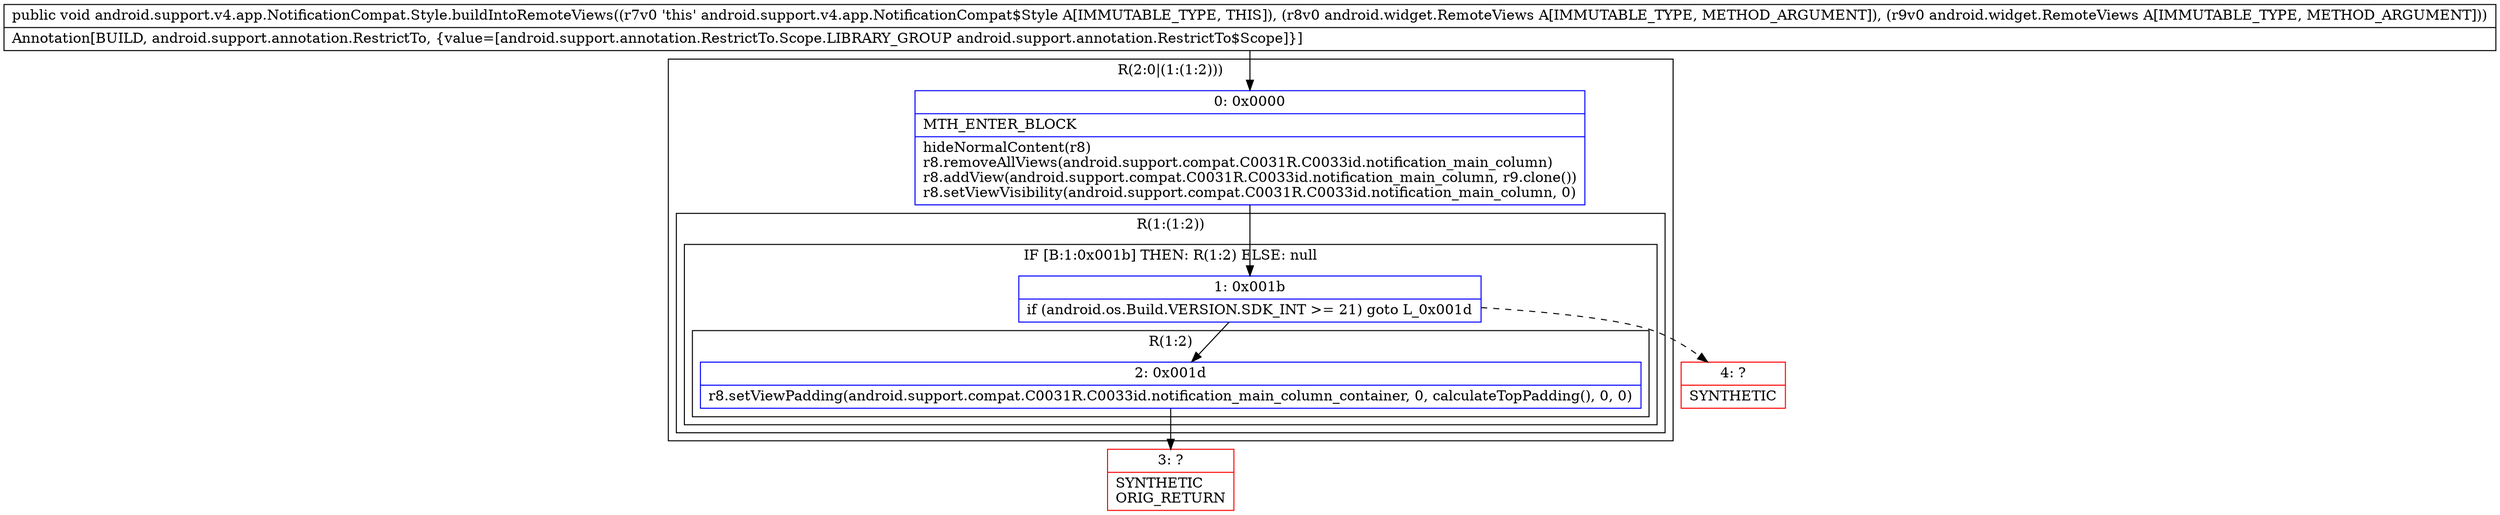 digraph "CFG forandroid.support.v4.app.NotificationCompat.Style.buildIntoRemoteViews(Landroid\/widget\/RemoteViews;Landroid\/widget\/RemoteViews;)V" {
subgraph cluster_Region_58832313 {
label = "R(2:0|(1:(1:2)))";
node [shape=record,color=blue];
Node_0 [shape=record,label="{0\:\ 0x0000|MTH_ENTER_BLOCK\l|hideNormalContent(r8)\lr8.removeAllViews(android.support.compat.C0031R.C0033id.notification_main_column)\lr8.addView(android.support.compat.C0031R.C0033id.notification_main_column, r9.clone())\lr8.setViewVisibility(android.support.compat.C0031R.C0033id.notification_main_column, 0)\l}"];
subgraph cluster_Region_1947014295 {
label = "R(1:(1:2))";
node [shape=record,color=blue];
subgraph cluster_IfRegion_218769382 {
label = "IF [B:1:0x001b] THEN: R(1:2) ELSE: null";
node [shape=record,color=blue];
Node_1 [shape=record,label="{1\:\ 0x001b|if (android.os.Build.VERSION.SDK_INT \>= 21) goto L_0x001d\l}"];
subgraph cluster_Region_1238575047 {
label = "R(1:2)";
node [shape=record,color=blue];
Node_2 [shape=record,label="{2\:\ 0x001d|r8.setViewPadding(android.support.compat.C0031R.C0033id.notification_main_column_container, 0, calculateTopPadding(), 0, 0)\l}"];
}
}
}
}
Node_3 [shape=record,color=red,label="{3\:\ ?|SYNTHETIC\lORIG_RETURN\l}"];
Node_4 [shape=record,color=red,label="{4\:\ ?|SYNTHETIC\l}"];
MethodNode[shape=record,label="{public void android.support.v4.app.NotificationCompat.Style.buildIntoRemoteViews((r7v0 'this' android.support.v4.app.NotificationCompat$Style A[IMMUTABLE_TYPE, THIS]), (r8v0 android.widget.RemoteViews A[IMMUTABLE_TYPE, METHOD_ARGUMENT]), (r9v0 android.widget.RemoteViews A[IMMUTABLE_TYPE, METHOD_ARGUMENT]))  | Annotation[BUILD, android.support.annotation.RestrictTo, \{value=[android.support.annotation.RestrictTo.Scope.LIBRARY_GROUP android.support.annotation.RestrictTo$Scope]\}]\l}"];
MethodNode -> Node_0;
Node_0 -> Node_1;
Node_1 -> Node_2;
Node_1 -> Node_4[style=dashed];
Node_2 -> Node_3;
}

